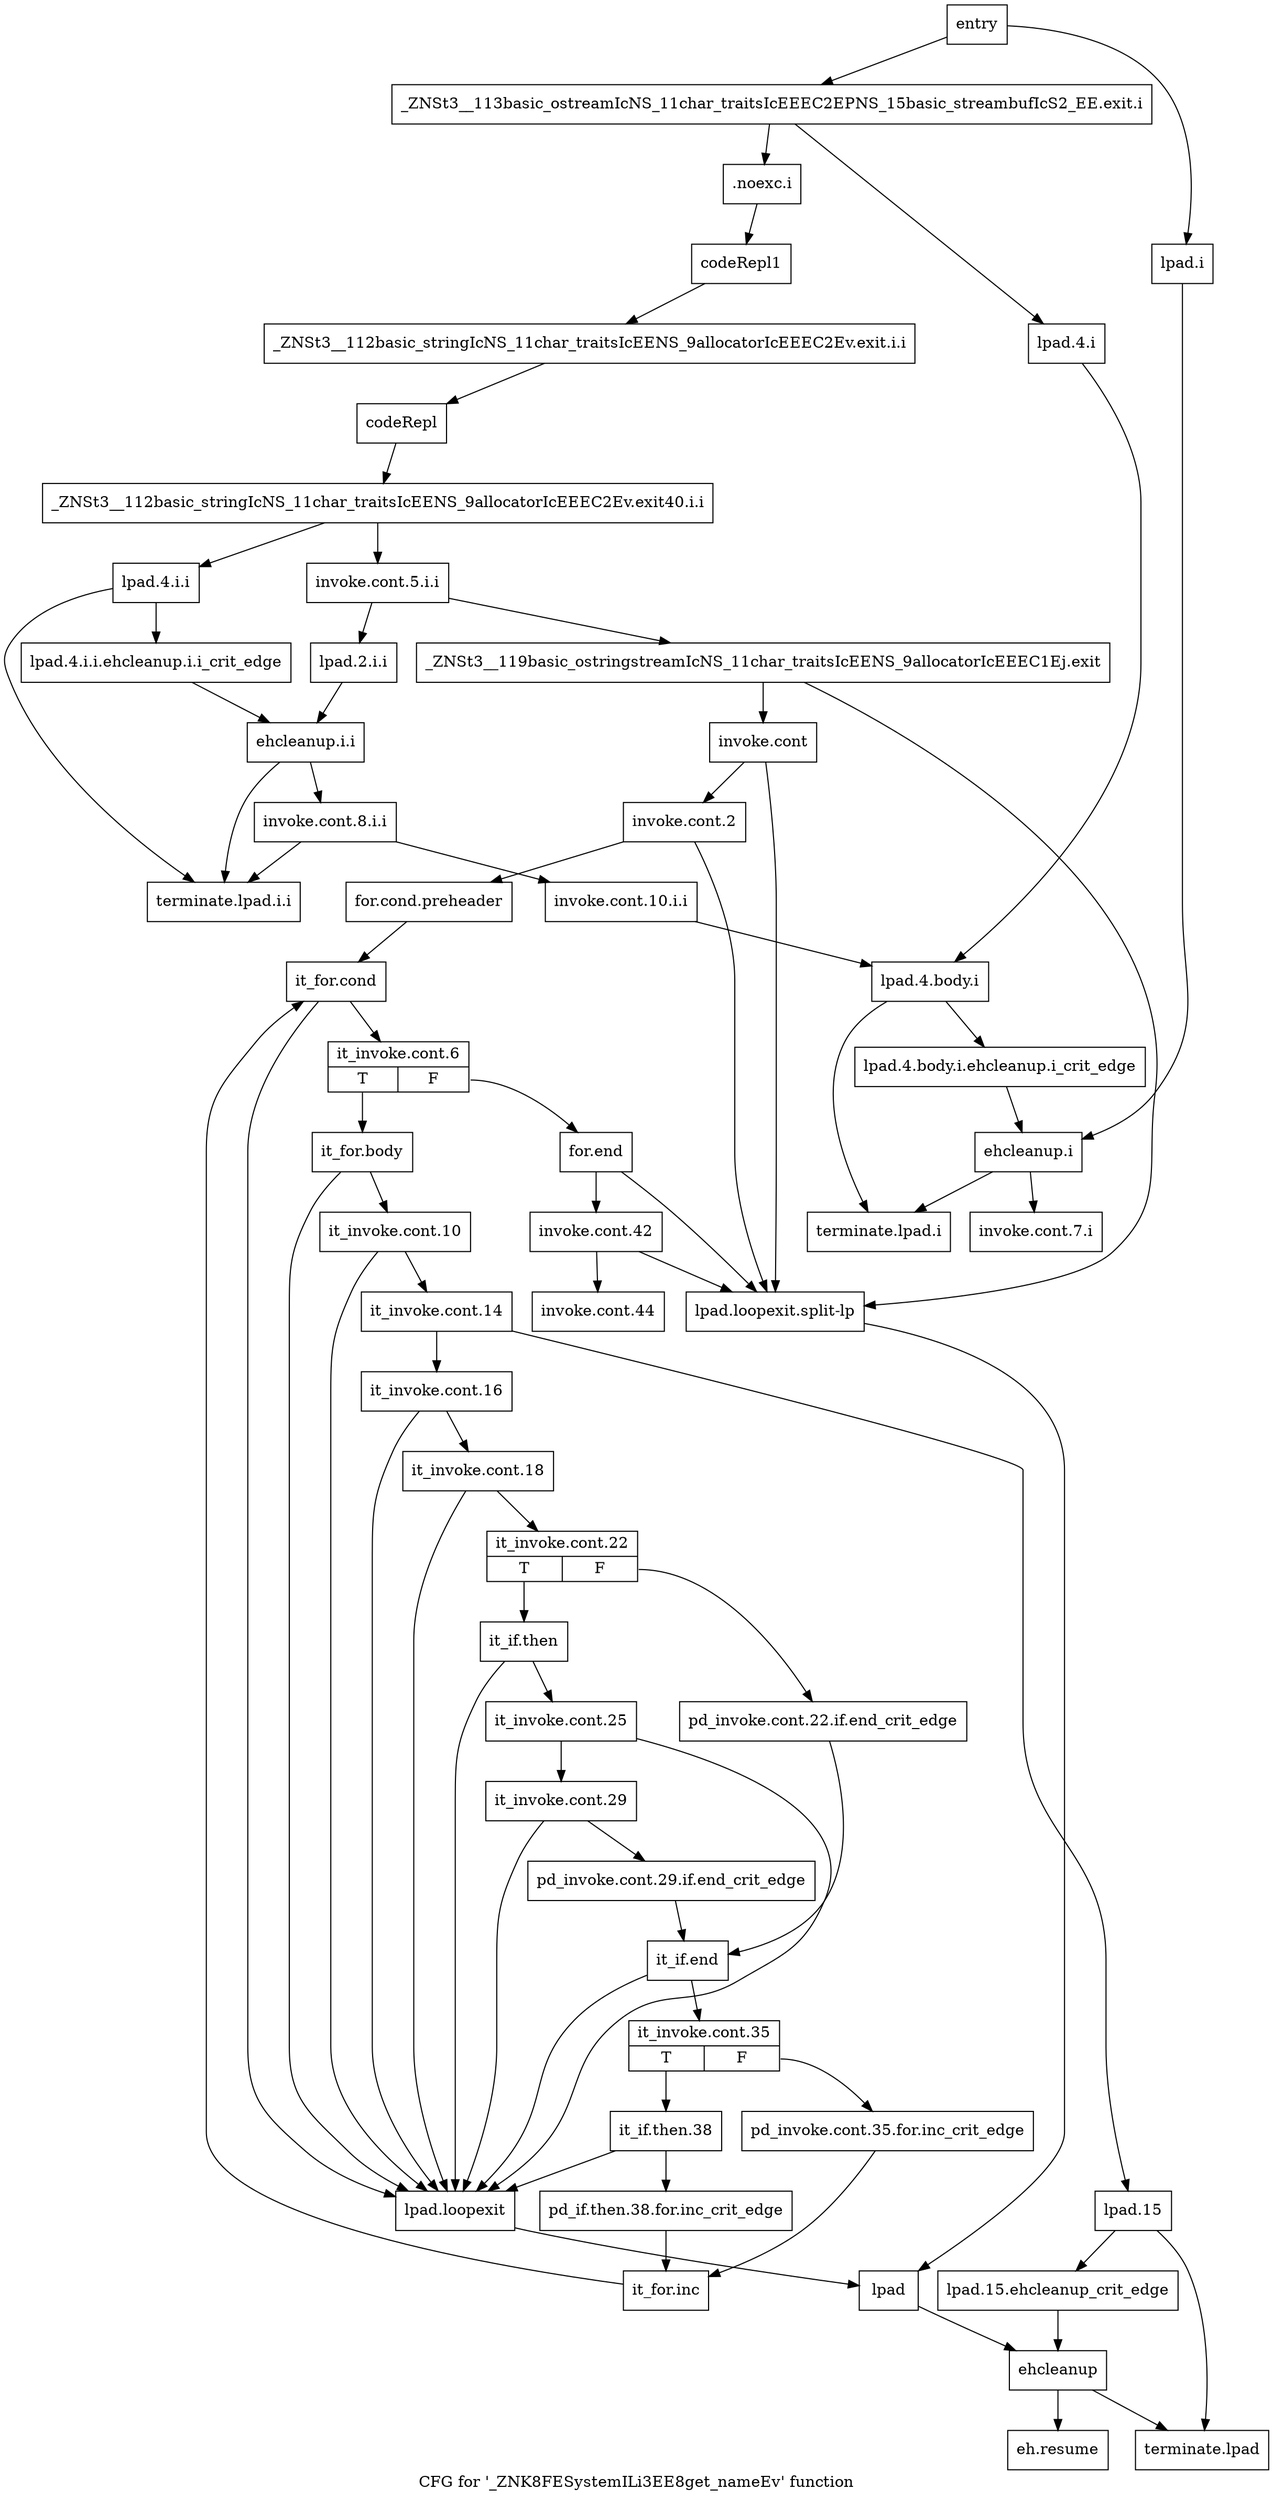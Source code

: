 digraph "CFG for '_ZNK8FESystemILi3EE8get_nameEv' function" {
	label="CFG for '_ZNK8FESystemILi3EE8get_nameEv' function";

	Node0x51695e0 [shape=record,label="{entry}"];
	Node0x51695e0 -> Node0x5169630;
	Node0x51695e0 -> Node0x5169a90;
	Node0x5169630 [shape=record,label="{_ZNSt3__113basic_ostreamIcNS_11char_traitsIcEEEC2EPNS_15basic_streambufIcS2_EE.exit.i}"];
	Node0x5169630 -> Node0x5169680;
	Node0x5169630 -> Node0x5169ae0;
	Node0x5169680 [shape=record,label="{.noexc.i}"];
	Node0x5169680 -> Node0x51696d0;
	Node0x51696d0 [shape=record,label="{codeRepl1}"];
	Node0x51696d0 -> Node0x5169720;
	Node0x5169720 [shape=record,label="{_ZNSt3__112basic_stringIcNS_11char_traitsIcEENS_9allocatorIcEEEC2Ev.exit.i.i}"];
	Node0x5169720 -> Node0x5169770;
	Node0x5169770 [shape=record,label="{codeRepl}"];
	Node0x5169770 -> Node0x51697c0;
	Node0x51697c0 [shape=record,label="{_ZNSt3__112basic_stringIcNS_11char_traitsIcEENS_9allocatorIcEEEC2Ev.exit40.i.i}"];
	Node0x51697c0 -> Node0x5169810;
	Node0x51697c0 -> Node0x51698b0;
	Node0x5169810 [shape=record,label="{invoke.cont.5.i.i}"];
	Node0x5169810 -> Node0x5169cc0;
	Node0x5169810 -> Node0x5169860;
	Node0x5169860 [shape=record,label="{lpad.2.i.i}"];
	Node0x5169860 -> Node0x5169950;
	Node0x51698b0 [shape=record,label="{lpad.4.i.i}"];
	Node0x51698b0 -> Node0x5169900;
	Node0x51698b0 -> Node0x5169a40;
	Node0x5169900 [shape=record,label="{lpad.4.i.i.ehcleanup.i.i_crit_edge}"];
	Node0x5169900 -> Node0x5169950;
	Node0x5169950 [shape=record,label="{ehcleanup.i.i}"];
	Node0x5169950 -> Node0x51699a0;
	Node0x5169950 -> Node0x5169a40;
	Node0x51699a0 [shape=record,label="{invoke.cont.8.i.i}"];
	Node0x51699a0 -> Node0x51699f0;
	Node0x51699a0 -> Node0x5169a40;
	Node0x51699f0 [shape=record,label="{invoke.cont.10.i.i}"];
	Node0x51699f0 -> Node0x5169b30;
	Node0x5169a40 [shape=record,label="{terminate.lpad.i.i}"];
	Node0x5169a90 [shape=record,label="{lpad.i}"];
	Node0x5169a90 -> Node0x5169bd0;
	Node0x5169ae0 [shape=record,label="{lpad.4.i}"];
	Node0x5169ae0 -> Node0x5169b30;
	Node0x5169b30 [shape=record,label="{lpad.4.body.i}"];
	Node0x5169b30 -> Node0x5169b80;
	Node0x5169b30 -> Node0x5169c70;
	Node0x5169b80 [shape=record,label="{lpad.4.body.i.ehcleanup.i_crit_edge}"];
	Node0x5169b80 -> Node0x5169bd0;
	Node0x5169bd0 [shape=record,label="{ehcleanup.i}"];
	Node0x5169bd0 -> Node0x5169c20;
	Node0x5169bd0 -> Node0x5169c70;
	Node0x5169c20 [shape=record,label="{invoke.cont.7.i}"];
	Node0x5169c70 [shape=record,label="{terminate.lpad.i}"];
	Node0x5169cc0 [shape=record,label="{_ZNSt3__119basic_ostringstreamIcNS_11char_traitsIcEENS_9allocatorIcEEEC1Ej.exit}"];
	Node0x5169cc0 -> Node0x5169d10;
	Node0x5169cc0 -> Node0x516a260;
	Node0x5169d10 [shape=record,label="{invoke.cont}"];
	Node0x5169d10 -> Node0x5169d60;
	Node0x5169d10 -> Node0x516a260;
	Node0x5169d60 [shape=record,label="{invoke.cont.2}"];
	Node0x5169d60 -> Node0x5169db0;
	Node0x5169d60 -> Node0x516a260;
	Node0x5169db0 [shape=record,label="{for.cond.preheader}"];
	Node0x5169db0 -> Node0x5169e00;
	Node0x5169e00 [shape=record,label="{it_for.cond}"];
	Node0x5169e00 -> Node0x5169e50;
	Node0x5169e00 -> Node0x516a210;
	Node0x5169e50 [shape=record,label="{it_invoke.cont.6|{<s0>T|<s1>F}}"];
	Node0x5169e50:s0 -> Node0x5169ea0;
	Node0x5169e50:s1 -> Node0x516a580;
	Node0x5169ea0 [shape=record,label="{it_for.body}"];
	Node0x5169ea0 -> Node0x5169ef0;
	Node0x5169ea0 -> Node0x516a210;
	Node0x5169ef0 [shape=record,label="{it_invoke.cont.10}"];
	Node0x5169ef0 -> Node0x5169f40;
	Node0x5169ef0 -> Node0x516a210;
	Node0x5169f40 [shape=record,label="{it_invoke.cont.14}"];
	Node0x5169f40 -> Node0x5169f90;
	Node0x5169f40 -> Node0x516a300;
	Node0x5169f90 [shape=record,label="{it_invoke.cont.16}"];
	Node0x5169f90 -> Node0x5169fe0;
	Node0x5169f90 -> Node0x516a210;
	Node0x5169fe0 [shape=record,label="{it_invoke.cont.18}"];
	Node0x5169fe0 -> Node0x516a030;
	Node0x5169fe0 -> Node0x516a210;
	Node0x516a030 [shape=record,label="{it_invoke.cont.22|{<s0>T|<s1>F}}"];
	Node0x516a030:s0 -> Node0x516a0d0;
	Node0x516a030:s1 -> Node0x516a080;
	Node0x516a080 [shape=record,label="{pd_invoke.cont.22.if.end_crit_edge}"];
	Node0x516a080 -> Node0x516a3a0;
	Node0x516a0d0 [shape=record,label="{it_if.then}"];
	Node0x516a0d0 -> Node0x516a120;
	Node0x516a0d0 -> Node0x516a210;
	Node0x516a120 [shape=record,label="{it_invoke.cont.25}"];
	Node0x516a120 -> Node0x516a170;
	Node0x516a120 -> Node0x516a210;
	Node0x516a170 [shape=record,label="{it_invoke.cont.29}"];
	Node0x516a170 -> Node0x516a1c0;
	Node0x516a170 -> Node0x516a210;
	Node0x516a1c0 [shape=record,label="{pd_invoke.cont.29.if.end_crit_edge}"];
	Node0x516a1c0 -> Node0x516a3a0;
	Node0x516a210 [shape=record,label="{lpad.loopexit}"];
	Node0x516a210 -> Node0x516a2b0;
	Node0x516a260 [shape=record,label="{lpad.loopexit.split-lp}"];
	Node0x516a260 -> Node0x516a2b0;
	Node0x516a2b0 [shape=record,label="{lpad}"];
	Node0x516a2b0 -> Node0x516a670;
	Node0x516a300 [shape=record,label="{lpad.15}"];
	Node0x516a300 -> Node0x516a350;
	Node0x516a300 -> Node0x516a710;
	Node0x516a350 [shape=record,label="{lpad.15.ehcleanup_crit_edge}"];
	Node0x516a350 -> Node0x516a670;
	Node0x516a3a0 [shape=record,label="{it_if.end}"];
	Node0x516a3a0 -> Node0x516a3f0;
	Node0x516a3a0 -> Node0x516a210;
	Node0x516a3f0 [shape=record,label="{it_invoke.cont.35|{<s0>T|<s1>F}}"];
	Node0x516a3f0:s0 -> Node0x516a490;
	Node0x516a3f0:s1 -> Node0x516a440;
	Node0x516a440 [shape=record,label="{pd_invoke.cont.35.for.inc_crit_edge}"];
	Node0x516a440 -> Node0x516a530;
	Node0x516a490 [shape=record,label="{it_if.then.38}"];
	Node0x516a490 -> Node0x516a4e0;
	Node0x516a490 -> Node0x516a210;
	Node0x516a4e0 [shape=record,label="{pd_if.then.38.for.inc_crit_edge}"];
	Node0x516a4e0 -> Node0x516a530;
	Node0x516a530 [shape=record,label="{it_for.inc}"];
	Node0x516a530 -> Node0x5169e00;
	Node0x516a580 [shape=record,label="{for.end}"];
	Node0x516a580 -> Node0x516a5d0;
	Node0x516a580 -> Node0x516a260;
	Node0x516a5d0 [shape=record,label="{invoke.cont.42}"];
	Node0x516a5d0 -> Node0x516a620;
	Node0x516a5d0 -> Node0x516a260;
	Node0x516a620 [shape=record,label="{invoke.cont.44}"];
	Node0x516a670 [shape=record,label="{ehcleanup}"];
	Node0x516a670 -> Node0x516a6c0;
	Node0x516a670 -> Node0x516a710;
	Node0x516a6c0 [shape=record,label="{eh.resume}"];
	Node0x516a710 [shape=record,label="{terminate.lpad}"];
}
